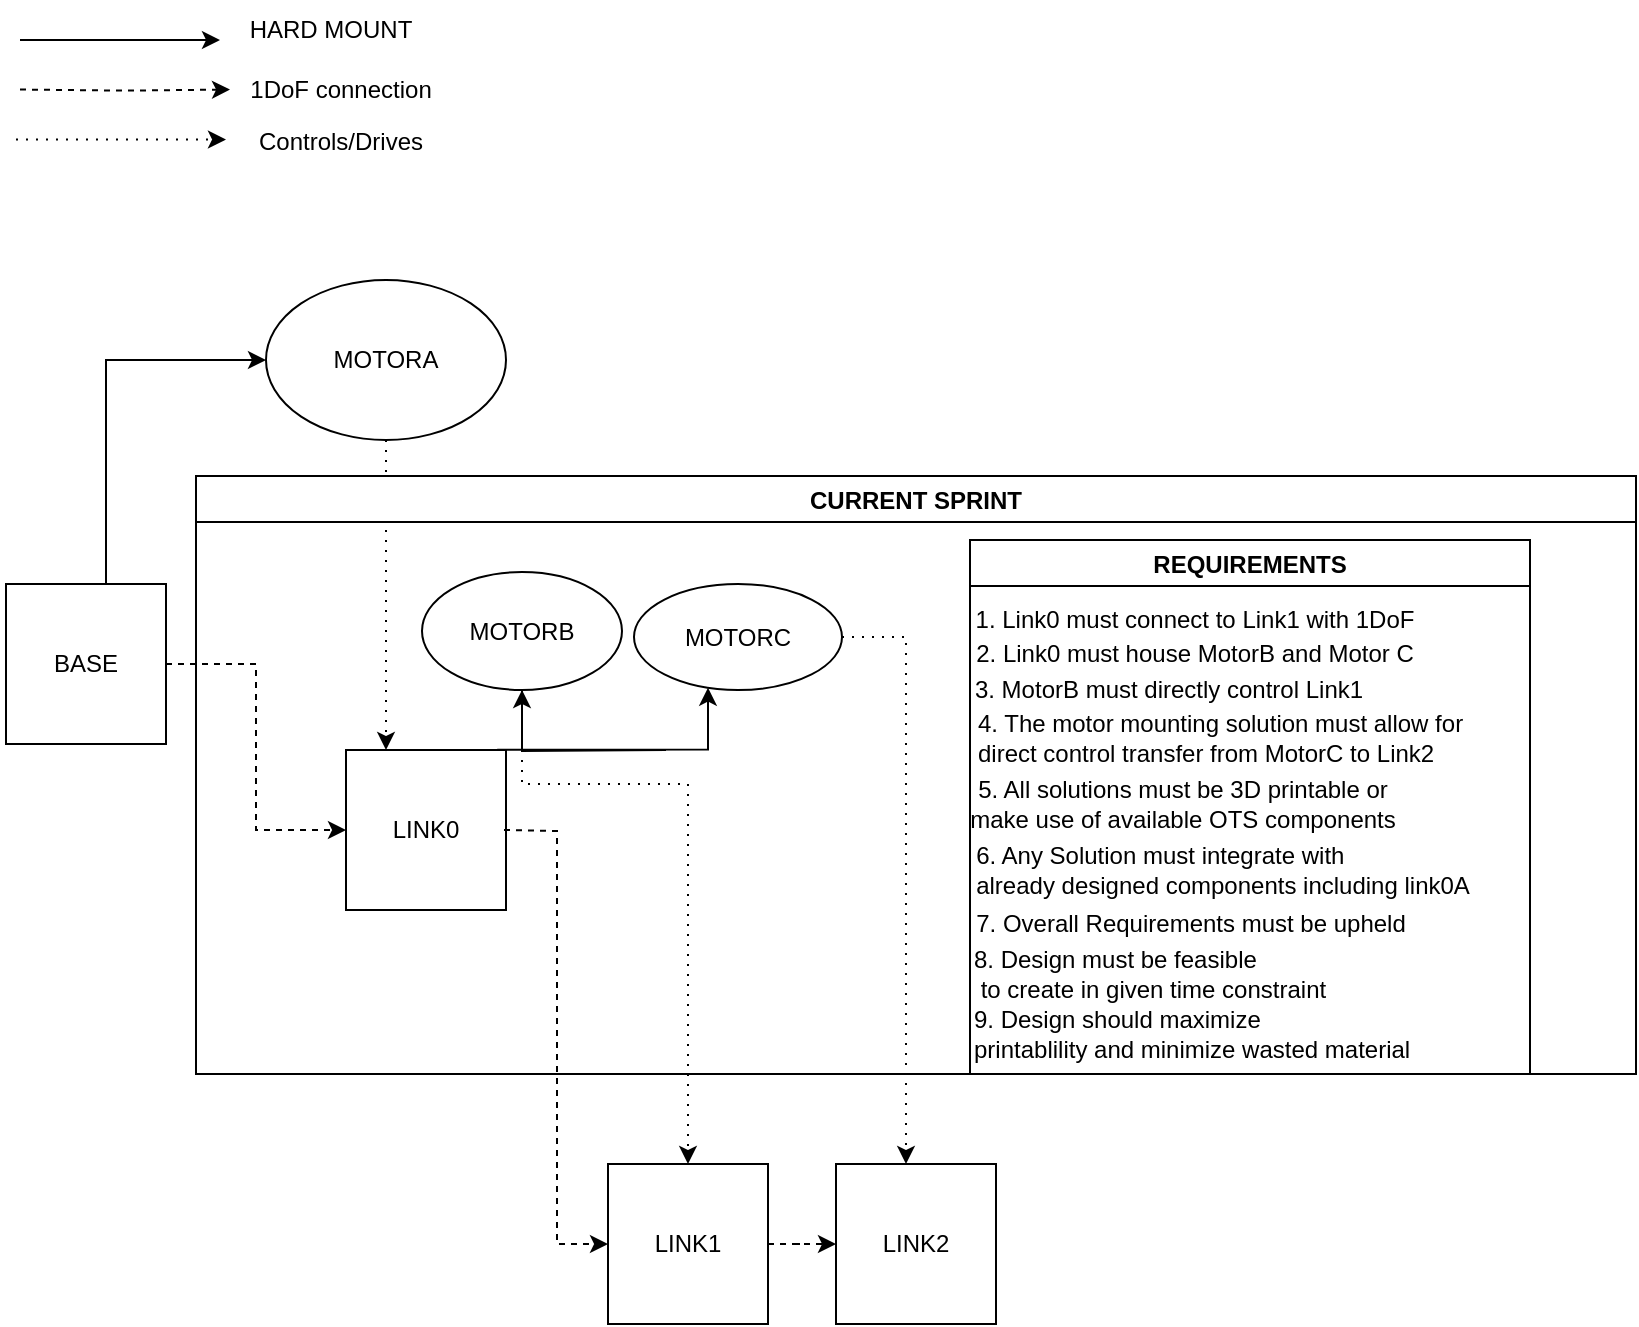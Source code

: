 <mxfile version="20.3.0" type="device"><diagram id="bbiWt4EMvPx9av_8zbxR" name="Page-1"><mxGraphModel dx="1422" dy="845" grid="0" gridSize="10" guides="1" tooltips="1" connect="1" arrows="1" fold="1" page="1" pageScale="1" pageWidth="850" pageHeight="1100" math="0" shadow="0"><root><mxCell id="0"/><mxCell id="1" parent="0"/><mxCell id="0D5Zy49AtKGt5N5ZTmYg-3" value="" style="edgeStyle=orthogonalEdgeStyle;rounded=0;orthogonalLoop=1;jettySize=auto;html=1;dashed=1;entryX=0;entryY=0.5;entryDx=0;entryDy=0;" parent="1" source="0D5Zy49AtKGt5N5ZTmYg-1" target="0D5Zy49AtKGt5N5ZTmYg-2" edge="1"><mxGeometry relative="1" as="geometry"/></mxCell><mxCell id="0D5Zy49AtKGt5N5ZTmYg-9" style="edgeStyle=orthogonalEdgeStyle;rounded=0;orthogonalLoop=1;jettySize=auto;html=1;entryX=0;entryY=0.5;entryDx=0;entryDy=0;" parent="1" source="0D5Zy49AtKGt5N5ZTmYg-1" target="0D5Zy49AtKGt5N5ZTmYg-6" edge="1"><mxGeometry relative="1" as="geometry"><Array as="points"><mxPoint x="62" y="197"/></Array></mxGeometry></mxCell><mxCell id="0D5Zy49AtKGt5N5ZTmYg-1" value="BASE" style="whiteSpace=wrap;html=1;aspect=fixed;" parent="1" vertex="1"><mxGeometry x="12" y="309" width="80" height="80" as="geometry"/></mxCell><mxCell id="0D5Zy49AtKGt5N5ZTmYg-2" value="LINK0" style="whiteSpace=wrap;html=1;aspect=fixed;" parent="1" vertex="1"><mxGeometry x="182" y="392" width="80" height="80" as="geometry"/></mxCell><mxCell id="0D5Zy49AtKGt5N5ZTmYg-17" style="edgeStyle=orthogonalEdgeStyle;rounded=0;orthogonalLoop=1;jettySize=auto;html=1;entryX=0.5;entryY=1;entryDx=0;entryDy=0;" parent="1" target="0D5Zy49AtKGt5N5ZTmYg-7" edge="1"><mxGeometry relative="1" as="geometry"><mxPoint x="342" y="392" as="sourcePoint"/></mxGeometry></mxCell><mxCell id="0D5Zy49AtKGt5N5ZTmYg-18" style="edgeStyle=orthogonalEdgeStyle;rounded=0;orthogonalLoop=1;jettySize=auto;html=1;exitX=0.945;exitY=-0.002;exitDx=0;exitDy=0;exitPerimeter=0;" parent="1" source="0D5Zy49AtKGt5N5ZTmYg-2" target="0D5Zy49AtKGt5N5ZTmYg-16" edge="1"><mxGeometry relative="1" as="geometry"><mxPoint x="342.0" y="392" as="sourcePoint"/><Array as="points"><mxPoint x="363" y="392"/></Array></mxGeometry></mxCell><mxCell id="0D5Zy49AtKGt5N5ZTmYg-8" value="" style="edgeStyle=orthogonalEdgeStyle;rounded=0;orthogonalLoop=1;jettySize=auto;html=1;dashed=1;dashPattern=1 4;entryX=0.25;entryY=0;entryDx=0;entryDy=0;" parent="1" source="0D5Zy49AtKGt5N5ZTmYg-6" target="0D5Zy49AtKGt5N5ZTmYg-2" edge="1"><mxGeometry relative="1" as="geometry"/></mxCell><mxCell id="0D5Zy49AtKGt5N5ZTmYg-6" value="MOTORA" style="ellipse;whiteSpace=wrap;html=1;" parent="1" vertex="1"><mxGeometry x="142" y="157" width="120" height="80" as="geometry"/></mxCell><mxCell id="0D5Zy49AtKGt5N5ZTmYg-24" style="edgeStyle=orthogonalEdgeStyle;rounded=0;orthogonalLoop=1;jettySize=auto;html=1;dashed=1;dashPattern=1 4;" parent="1" source="0D5Zy49AtKGt5N5ZTmYg-7" target="0D5Zy49AtKGt5N5ZTmYg-19" edge="1"><mxGeometry relative="1" as="geometry"><Array as="points"><mxPoint x="270" y="409"/><mxPoint x="353" y="409"/></Array></mxGeometry></mxCell><mxCell id="0D5Zy49AtKGt5N5ZTmYg-7" value="MOTORB" style="ellipse;whiteSpace=wrap;html=1;" parent="1" vertex="1"><mxGeometry x="220" y="303" width="100" height="59" as="geometry"/></mxCell><mxCell id="0D5Zy49AtKGt5N5ZTmYg-10" style="edgeStyle=orthogonalEdgeStyle;rounded=0;orthogonalLoop=1;jettySize=auto;html=1;entryX=0;entryY=0.5;entryDx=0;entryDy=0;" parent="1" edge="1"><mxGeometry relative="1" as="geometry"><mxPoint x="19" y="37" as="sourcePoint"/><mxPoint x="119" y="37" as="targetPoint"/><Array as="points"><mxPoint x="19" y="37"/></Array></mxGeometry></mxCell><mxCell id="0D5Zy49AtKGt5N5ZTmYg-11" value="HARD MOUNT" style="text;html=1;align=center;verticalAlign=middle;resizable=0;points=[];autosize=1;strokeColor=none;fillColor=none;" parent="1" vertex="1"><mxGeometry x="124" y="17" width="100" height="30" as="geometry"/></mxCell><mxCell id="0D5Zy49AtKGt5N5ZTmYg-12" value="" style="edgeStyle=orthogonalEdgeStyle;rounded=0;orthogonalLoop=1;jettySize=auto;html=1;dashed=1;entryX=0;entryY=0.492;entryDx=0;entryDy=0;entryPerimeter=0;" parent="1" target="0D5Zy49AtKGt5N5ZTmYg-13" edge="1"><mxGeometry relative="1" as="geometry"><mxPoint x="19" y="61.76" as="sourcePoint"/><mxPoint x="99" y="61.76" as="targetPoint"/></mxGeometry></mxCell><mxCell id="0D5Zy49AtKGt5N5ZTmYg-13" value="1DoF connection" style="text;html=1;align=center;verticalAlign=middle;resizable=0;points=[];autosize=1;strokeColor=none;fillColor=none;" parent="1" vertex="1"><mxGeometry x="124" y="47" width="110" height="30" as="geometry"/></mxCell><mxCell id="0D5Zy49AtKGt5N5ZTmYg-15" value="Controls/Drives" style="text;html=1;align=center;verticalAlign=middle;resizable=0;points=[];autosize=1;strokeColor=none;fillColor=none;" parent="1" vertex="1"><mxGeometry x="124" y="73" width="110" height="30" as="geometry"/></mxCell><mxCell id="0D5Zy49AtKGt5N5ZTmYg-27" style="edgeStyle=orthogonalEdgeStyle;rounded=0;orthogonalLoop=1;jettySize=auto;html=1;dashed=1;dashPattern=1 4;" parent="1" source="0D5Zy49AtKGt5N5ZTmYg-16" target="0D5Zy49AtKGt5N5ZTmYg-25" edge="1"><mxGeometry relative="1" as="geometry"><Array as="points"><mxPoint x="462" y="335"/></Array></mxGeometry></mxCell><mxCell id="0D5Zy49AtKGt5N5ZTmYg-26" style="edgeStyle=orthogonalEdgeStyle;rounded=0;orthogonalLoop=1;jettySize=auto;html=1;dashed=1;" parent="1" source="0D5Zy49AtKGt5N5ZTmYg-19" target="0D5Zy49AtKGt5N5ZTmYg-25" edge="1"><mxGeometry relative="1" as="geometry"/></mxCell><mxCell id="0D5Zy49AtKGt5N5ZTmYg-19" value="LINK1" style="whiteSpace=wrap;html=1;aspect=fixed;" parent="1" vertex="1"><mxGeometry x="313" y="599" width="80" height="80" as="geometry"/></mxCell><mxCell id="0D5Zy49AtKGt5N5ZTmYg-20" value="" style="edgeStyle=orthogonalEdgeStyle;rounded=0;orthogonalLoop=1;jettySize=auto;html=1;dashed=1;entryX=0;entryY=0.5;entryDx=0;entryDy=0;" parent="1" target="0D5Zy49AtKGt5N5ZTmYg-19" edge="1"><mxGeometry relative="1" as="geometry"><mxPoint x="261" y="432" as="sourcePoint"/><mxPoint x="342" y="431.76" as="targetPoint"/></mxGeometry></mxCell><mxCell id="0D5Zy49AtKGt5N5ZTmYg-23" value="" style="edgeStyle=orthogonalEdgeStyle;rounded=0;orthogonalLoop=1;jettySize=auto;html=1;dashed=1;entryX=0;entryY=0.492;entryDx=0;entryDy=0;entryPerimeter=0;dashPattern=1 4;" parent="1" edge="1"><mxGeometry relative="1" as="geometry"><mxPoint x="17.0" y="86.76" as="sourcePoint"/><mxPoint x="122" y="86.76" as="targetPoint"/></mxGeometry></mxCell><mxCell id="0D5Zy49AtKGt5N5ZTmYg-25" value="LINK2" style="whiteSpace=wrap;html=1;aspect=fixed;" parent="1" vertex="1"><mxGeometry x="427" y="599" width="80" height="80" as="geometry"/></mxCell><mxCell id="0D5Zy49AtKGt5N5ZTmYg-28" value="CURRENT SPRINT" style="swimlane;" parent="1" vertex="1"><mxGeometry x="107" y="255" width="720" height="299" as="geometry"/></mxCell><mxCell id="0D5Zy49AtKGt5N5ZTmYg-16" value="MOTORC" style="ellipse;whiteSpace=wrap;html=1;" parent="0D5Zy49AtKGt5N5ZTmYg-28" vertex="1"><mxGeometry x="219" y="54" width="104" height="53" as="geometry"/></mxCell><mxCell id="0D5Zy49AtKGt5N5ZTmYg-31" value="REQUIREMENTS" style="swimlane;" parent="0D5Zy49AtKGt5N5ZTmYg-28" vertex="1"><mxGeometry x="387" y="32" width="280" height="267" as="geometry"/></mxCell><mxCell id="0D5Zy49AtKGt5N5ZTmYg-34" value="1. Link0 must connect to Link1 with 1DoF" style="text;html=1;align=center;verticalAlign=middle;resizable=0;points=[];autosize=1;strokeColor=none;fillColor=none;" parent="0D5Zy49AtKGt5N5ZTmYg-31" vertex="1"><mxGeometry x="-7" y="27" width="237" height="26" as="geometry"/></mxCell><mxCell id="0D5Zy49AtKGt5N5ZTmYg-35" value="2. Link0 must house MotorB and Motor C" style="text;html=1;align=center;verticalAlign=middle;resizable=0;points=[];autosize=1;strokeColor=none;fillColor=none;" parent="0D5Zy49AtKGt5N5ZTmYg-31" vertex="1"><mxGeometry x="-7" y="44" width="237" height="26" as="geometry"/></mxCell><mxCell id="0D5Zy49AtKGt5N5ZTmYg-38" value="4. The motor mounting solution must allow for &lt;br&gt;direct control transfer from MotorC to Link2" style="text;html=1;align=left;verticalAlign=middle;resizable=0;points=[];autosize=1;strokeColor=none;fillColor=none;" parent="0D5Zy49AtKGt5N5ZTmYg-31" vertex="1"><mxGeometry x="2" y="78" width="261" height="41" as="geometry"/></mxCell><mxCell id="0D5Zy49AtKGt5N5ZTmYg-37" value="3. MotorB must directly control Link1" style="text;html=1;align=center;verticalAlign=middle;resizable=0;points=[];autosize=1;strokeColor=none;fillColor=none;" parent="0D5Zy49AtKGt5N5ZTmYg-31" vertex="1"><mxGeometry x="-7" y="62" width="212" height="26" as="geometry"/></mxCell><mxCell id="0D5Zy49AtKGt5N5ZTmYg-39" value="5. All solutions must be 3D printable or &lt;br&gt;make use of available OTS components" style="text;html=1;align=center;verticalAlign=middle;resizable=0;points=[];autosize=1;strokeColor=none;fillColor=none;" parent="0D5Zy49AtKGt5N5ZTmYg-31" vertex="1"><mxGeometry x="-9.5" y="111" width="231" height="41" as="geometry"/></mxCell><mxCell id="0D5Zy49AtKGt5N5ZTmYg-40" value="7. Overall Requirements must be upheld" style="text;html=1;align=center;verticalAlign=middle;resizable=0;points=[];autosize=1;strokeColor=none;fillColor=none;" parent="0D5Zy49AtKGt5N5ZTmYg-31" vertex="1"><mxGeometry x="-7" y="179" width="233" height="26" as="geometry"/></mxCell><mxCell id="0D5Zy49AtKGt5N5ZTmYg-41" value="&lt;div style=&quot;text-align: left;&quot;&gt;&lt;span style=&quot;background-color: initial;&quot;&gt;6. Any Solution must integrate with&lt;/span&gt;&lt;/div&gt;already designed components including link0A" style="text;html=1;align=center;verticalAlign=middle;resizable=0;points=[];autosize=1;strokeColor=none;fillColor=none;" parent="0D5Zy49AtKGt5N5ZTmYg-31" vertex="1"><mxGeometry x="-7" y="144" width="265" height="41" as="geometry"/></mxCell><mxCell id="0D5Zy49AtKGt5N5ZTmYg-42" value="8. Design must be feasible&lt;br&gt;&amp;nbsp;to create in given time constraint" style="text;html=1;align=left;verticalAlign=middle;resizable=0;points=[];autosize=1;strokeColor=none;fillColor=none;" parent="0D5Zy49AtKGt5N5ZTmYg-31" vertex="1"><mxGeometry y="196" width="194" height="41" as="geometry"/></mxCell><mxCell id="0D5Zy49AtKGt5N5ZTmYg-43" value="9. Design should maximize &lt;br&gt;printablility and minimize wasted material" style="text;html=1;align=left;verticalAlign=middle;resizable=0;points=[];autosize=1;strokeColor=none;fillColor=none;" parent="0D5Zy49AtKGt5N5ZTmYg-31" vertex="1"><mxGeometry y="226" width="236" height="41" as="geometry"/></mxCell></root></mxGraphModel></diagram></mxfile>